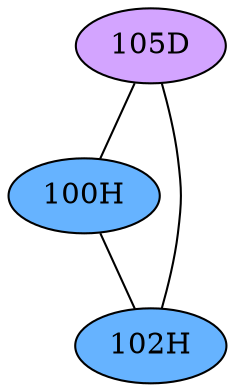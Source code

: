 // The Round Table
graph {
	"105D" [fillcolor="#D3A4FF" style=radial]
	"100H" [fillcolor="#66B3FF" style=radial]
	"105D" -- "100H" [penwidth=1]
	"105D" [fillcolor="#D3A4FF" style=radial]
	"102H" [fillcolor="#66B3FF" style=radial]
	"105D" -- "102H" [penwidth=1]
	"100H" [fillcolor="#66B3FF" style=radial]
	"102H" [fillcolor="#66B3FF" style=radial]
	"100H" -- "102H" [penwidth=1]
}
